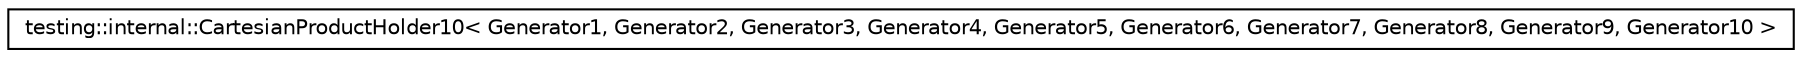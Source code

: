 digraph G
{
  edge [fontname="Helvetica",fontsize="10",labelfontname="Helvetica",labelfontsize="10"];
  node [fontname="Helvetica",fontsize="10",shape=record];
  rankdir="LR";
  Node1 [label="testing::internal::CartesianProductHolder10\< Generator1, Generator2, Generator3, Generator4, Generator5, Generator6, Generator7, Generator8, Generator9, Generator10 \>",height=0.2,width=0.4,color="black", fillcolor="white", style="filled",URL="$classtesting_1_1internal_1_1CartesianProductHolder10.html"];
}
